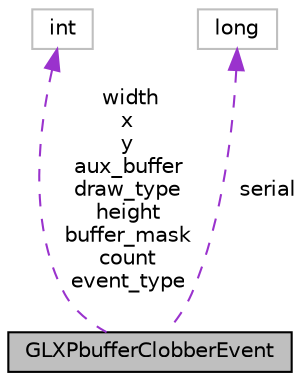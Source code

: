 digraph "GLXPbufferClobberEvent"
{
 // LATEX_PDF_SIZE
  edge [fontname="Helvetica",fontsize="10",labelfontname="Helvetica",labelfontsize="10"];
  node [fontname="Helvetica",fontsize="10",shape=record];
  Node1 [label="GLXPbufferClobberEvent",height=0.2,width=0.4,color="black", fillcolor="grey75", style="filled", fontcolor="black",tooltip=" "];
  Node2 -> Node1 [dir="back",color="darkorchid3",fontsize="10",style="dashed",label=" width\nx\ny\naux_buffer\ndraw_type\nheight\nbuffer_mask\ncount\nevent_type" ,fontname="Helvetica"];
  Node2 [label="int",height=0.2,width=0.4,color="grey75", fillcolor="white", style="filled",tooltip=" "];
  Node3 -> Node1 [dir="back",color="darkorchid3",fontsize="10",style="dashed",label=" serial" ,fontname="Helvetica"];
  Node3 [label="long",height=0.2,width=0.4,color="grey75", fillcolor="white", style="filled",tooltip=" "];
}
